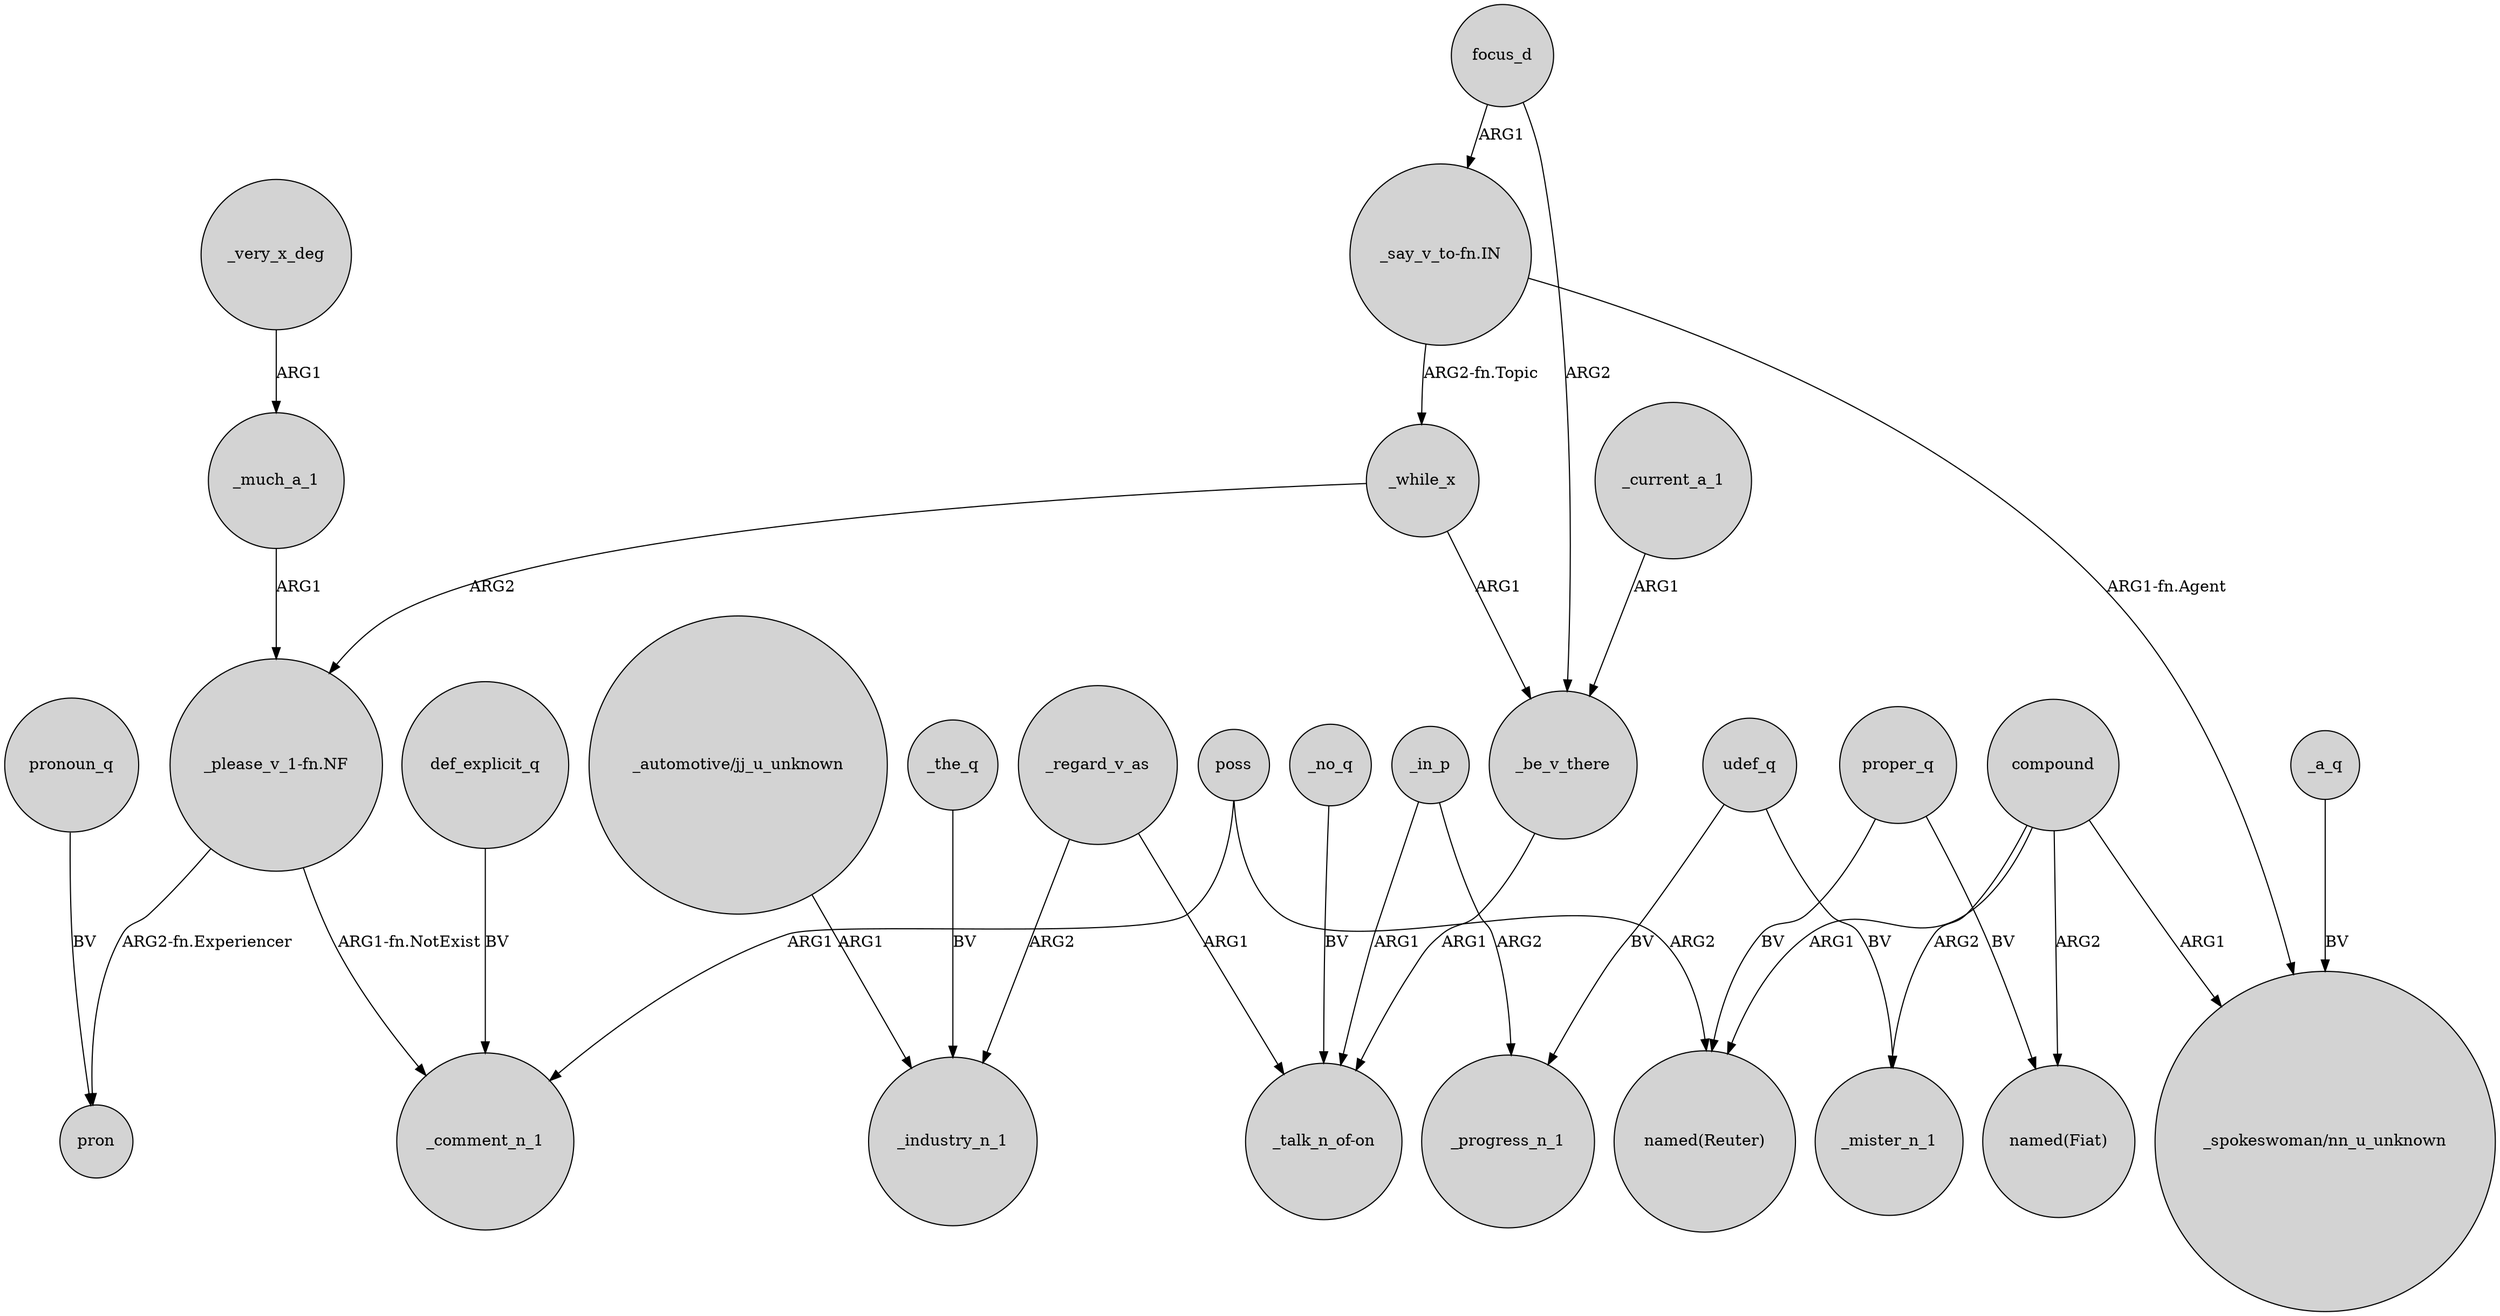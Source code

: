 digraph {
	node [shape=circle style=filled]
	poss -> _comment_n_1 [label=ARG1]
	"_automotive/jj_u_unknown" -> _industry_n_1 [label=ARG1]
	_be_v_there -> "_talk_n_of-on" [label=ARG1]
	_regard_v_as -> _industry_n_1 [label=ARG2]
	"_please_v_1-fn.NF" -> _comment_n_1 [label="ARG1-fn.NotExist"]
	_much_a_1 -> "_please_v_1-fn.NF" [label=ARG1]
	_while_x -> "_please_v_1-fn.NF" [label=ARG2]
	compound -> _mister_n_1 [label=ARG2]
	_a_q -> "_spokeswoman/nn_u_unknown" [label=BV]
	udef_q -> _mister_n_1 [label=BV]
	_regard_v_as -> "_talk_n_of-on" [label=ARG1]
	_in_p -> _progress_n_1 [label=ARG2]
	_current_a_1 -> _be_v_there [label=ARG1]
	_the_q -> _industry_n_1 [label=BV]
	proper_q -> "named(Reuter)" [label=BV]
	_in_p -> "_talk_n_of-on" [label=ARG1]
	pronoun_q -> pron [label=BV]
	_while_x -> _be_v_there [label=ARG1]
	"_say_v_to-fn.IN" -> _while_x [label="ARG2-fn.Topic"]
	compound -> "named(Reuter)" [label=ARG1]
	_no_q -> "_talk_n_of-on" [label=BV]
	"_say_v_to-fn.IN" -> "_spokeswoman/nn_u_unknown" [label="ARG1-fn.Agent"]
	poss -> "named(Reuter)" [label=ARG2]
	compound -> "_spokeswoman/nn_u_unknown" [label=ARG1]
	def_explicit_q -> _comment_n_1 [label=BV]
	_very_x_deg -> _much_a_1 [label=ARG1]
	udef_q -> _progress_n_1 [label=BV]
	"_please_v_1-fn.NF" -> pron [label="ARG2-fn.Experiencer"]
	proper_q -> "named(Fiat)" [label=BV]
	compound -> "named(Fiat)" [label=ARG2]
	focus_d -> _be_v_there [label=ARG2]
	focus_d -> "_say_v_to-fn.IN" [label=ARG1]
}
